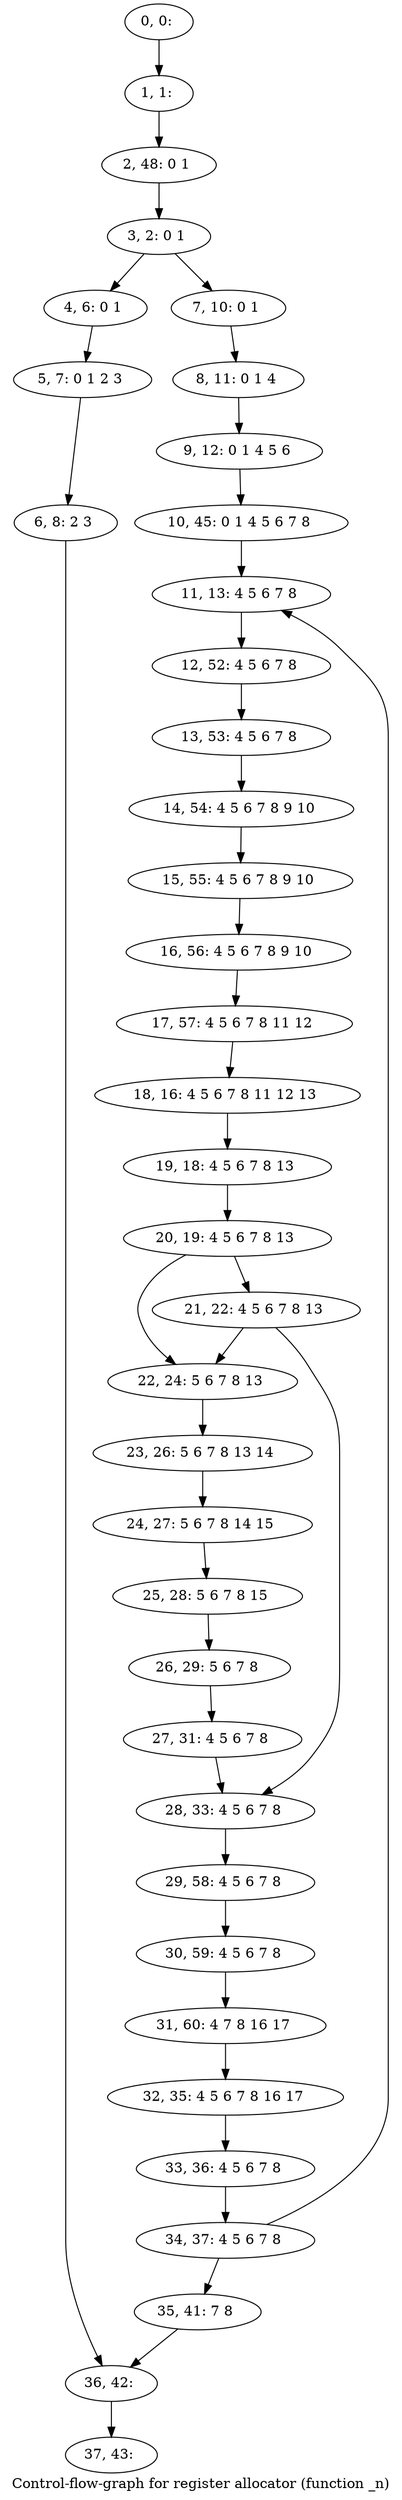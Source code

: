 digraph G {
graph [label="Control-flow-graph for register allocator (function _n)"]
0[label="0, 0: "];
1[label="1, 1: "];
2[label="2, 48: 0 1 "];
3[label="3, 2: 0 1 "];
4[label="4, 6: 0 1 "];
5[label="5, 7: 0 1 2 3 "];
6[label="6, 8: 2 3 "];
7[label="7, 10: 0 1 "];
8[label="8, 11: 0 1 4 "];
9[label="9, 12: 0 1 4 5 6 "];
10[label="10, 45: 0 1 4 5 6 7 8 "];
11[label="11, 13: 4 5 6 7 8 "];
12[label="12, 52: 4 5 6 7 8 "];
13[label="13, 53: 4 5 6 7 8 "];
14[label="14, 54: 4 5 6 7 8 9 10 "];
15[label="15, 55: 4 5 6 7 8 9 10 "];
16[label="16, 56: 4 5 6 7 8 9 10 "];
17[label="17, 57: 4 5 6 7 8 11 12 "];
18[label="18, 16: 4 5 6 7 8 11 12 13 "];
19[label="19, 18: 4 5 6 7 8 13 "];
20[label="20, 19: 4 5 6 7 8 13 "];
21[label="21, 22: 4 5 6 7 8 13 "];
22[label="22, 24: 5 6 7 8 13 "];
23[label="23, 26: 5 6 7 8 13 14 "];
24[label="24, 27: 5 6 7 8 14 15 "];
25[label="25, 28: 5 6 7 8 15 "];
26[label="26, 29: 5 6 7 8 "];
27[label="27, 31: 4 5 6 7 8 "];
28[label="28, 33: 4 5 6 7 8 "];
29[label="29, 58: 4 5 6 7 8 "];
30[label="30, 59: 4 5 6 7 8 "];
31[label="31, 60: 4 7 8 16 17 "];
32[label="32, 35: 4 5 6 7 8 16 17 "];
33[label="33, 36: 4 5 6 7 8 "];
34[label="34, 37: 4 5 6 7 8 "];
35[label="35, 41: 7 8 "];
36[label="36, 42: "];
37[label="37, 43: "];
0->1 ;
1->2 ;
2->3 ;
3->4 ;
3->7 ;
4->5 ;
5->6 ;
6->36 ;
7->8 ;
8->9 ;
9->10 ;
10->11 ;
11->12 ;
12->13 ;
13->14 ;
14->15 ;
15->16 ;
16->17 ;
17->18 ;
18->19 ;
19->20 ;
20->21 ;
20->22 ;
21->22 ;
21->28 ;
22->23 ;
23->24 ;
24->25 ;
25->26 ;
26->27 ;
27->28 ;
28->29 ;
29->30 ;
30->31 ;
31->32 ;
32->33 ;
33->34 ;
34->35 ;
34->11 ;
35->36 ;
36->37 ;
}
